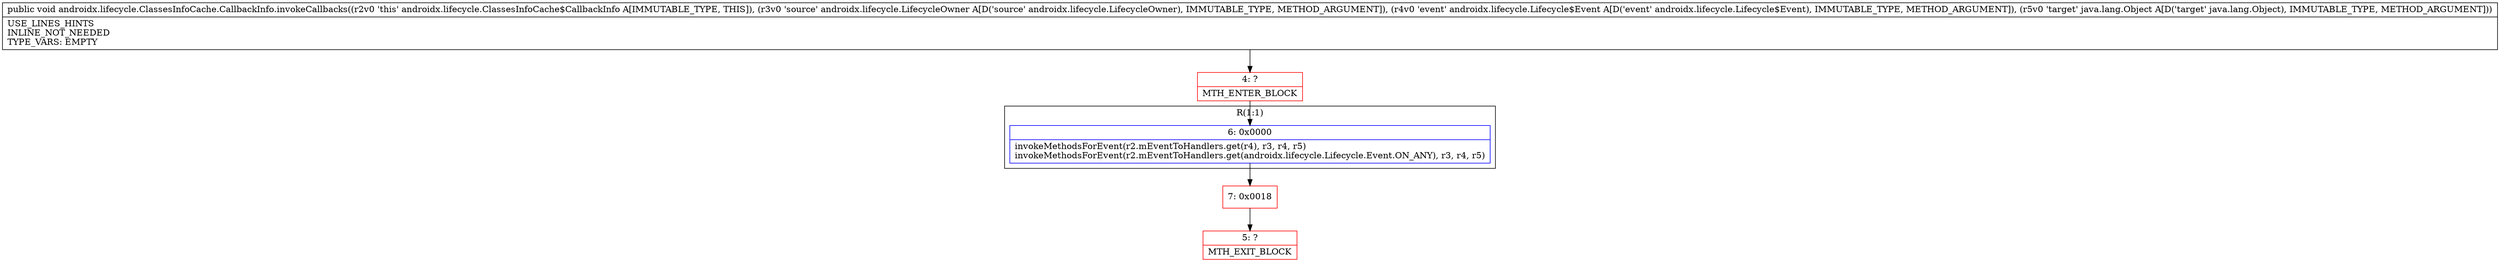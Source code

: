 digraph "CFG forandroidx.lifecycle.ClassesInfoCache.CallbackInfo.invokeCallbacks(Landroidx\/lifecycle\/LifecycleOwner;Landroidx\/lifecycle\/Lifecycle$Event;Ljava\/lang\/Object;)V" {
subgraph cluster_Region_1321956407 {
label = "R(1:1)";
node [shape=record,color=blue];
Node_6 [shape=record,label="{6\:\ 0x0000|invokeMethodsForEvent(r2.mEventToHandlers.get(r4), r3, r4, r5)\linvokeMethodsForEvent(r2.mEventToHandlers.get(androidx.lifecycle.Lifecycle.Event.ON_ANY), r3, r4, r5)\l}"];
}
Node_4 [shape=record,color=red,label="{4\:\ ?|MTH_ENTER_BLOCK\l}"];
Node_7 [shape=record,color=red,label="{7\:\ 0x0018}"];
Node_5 [shape=record,color=red,label="{5\:\ ?|MTH_EXIT_BLOCK\l}"];
MethodNode[shape=record,label="{public void androidx.lifecycle.ClassesInfoCache.CallbackInfo.invokeCallbacks((r2v0 'this' androidx.lifecycle.ClassesInfoCache$CallbackInfo A[IMMUTABLE_TYPE, THIS]), (r3v0 'source' androidx.lifecycle.LifecycleOwner A[D('source' androidx.lifecycle.LifecycleOwner), IMMUTABLE_TYPE, METHOD_ARGUMENT]), (r4v0 'event' androidx.lifecycle.Lifecycle$Event A[D('event' androidx.lifecycle.Lifecycle$Event), IMMUTABLE_TYPE, METHOD_ARGUMENT]), (r5v0 'target' java.lang.Object A[D('target' java.lang.Object), IMMUTABLE_TYPE, METHOD_ARGUMENT]))  | USE_LINES_HINTS\lINLINE_NOT_NEEDED\lTYPE_VARS: EMPTY\l}"];
MethodNode -> Node_4;Node_6 -> Node_7;
Node_4 -> Node_6;
Node_7 -> Node_5;
}

